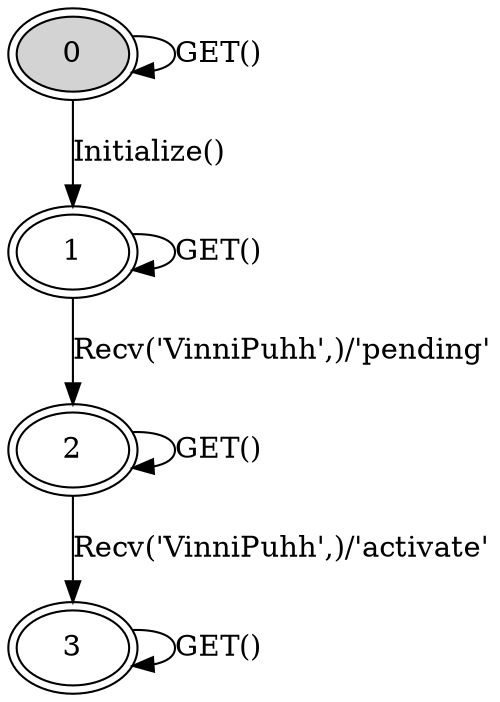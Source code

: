 digraph EmailSignupModelFSM {

  // Nodes
  0 [ style=filled, shape=ellipse, peripheries=2, fillcolor=lightgray,
      tooltip="{'EmailSignupModel': {'activeEmails': set([]), 'mode': 'Inactive', 'pendingEmails': set([])}, 'foo': {}}" ]
  1 [ style=filled, shape=ellipse, peripheries=2, fillcolor=white,
      tooltip="{'EmailSignupModel': {'activeEmails': set([]), 'mode': 'Running', 'pendingEmails': set([])}, 'foo': {}}" ]
  2 [ style=filled, shape=ellipse, peripheries=2, fillcolor=white,
      tooltip="{'EmailSignupModel': {'activeEmails': set([]), 'mode': 'Running', 'pendingEmails': set(['VinniPuhh'])}, 'foo': {}}" ]
  3 [ style=filled, shape=ellipse, peripheries=2, fillcolor=white,
      tooltip="{'EmailSignupModel': {'activeEmails': set(['VinniPuhh']), 'mode': 'Running', 'pendingEmails': set([])}, 'foo': {}}" ]

  // Transitions
  0 -> 1 [ label="Initialize()", tooltip="Initialize()" ]
  0 -> 0 [ label="GET()", tooltip="GET()" ]
  1 -> 1 [ label="GET()", tooltip="GET()" ]
  1 -> 2 [ label="Recv('VinniPuhh',)/'pending'", tooltip="Recv('VinniPuhh',)/'pending'" ]
  2 -> 3 [ label="Recv('VinniPuhh',)/'activate'", tooltip="Recv('VinniPuhh',)/'activate'" ]
  2 -> 2 [ label="GET()", tooltip="GET()" ]
  3 -> 3 [ label="GET()", tooltip="GET()" ]
}
